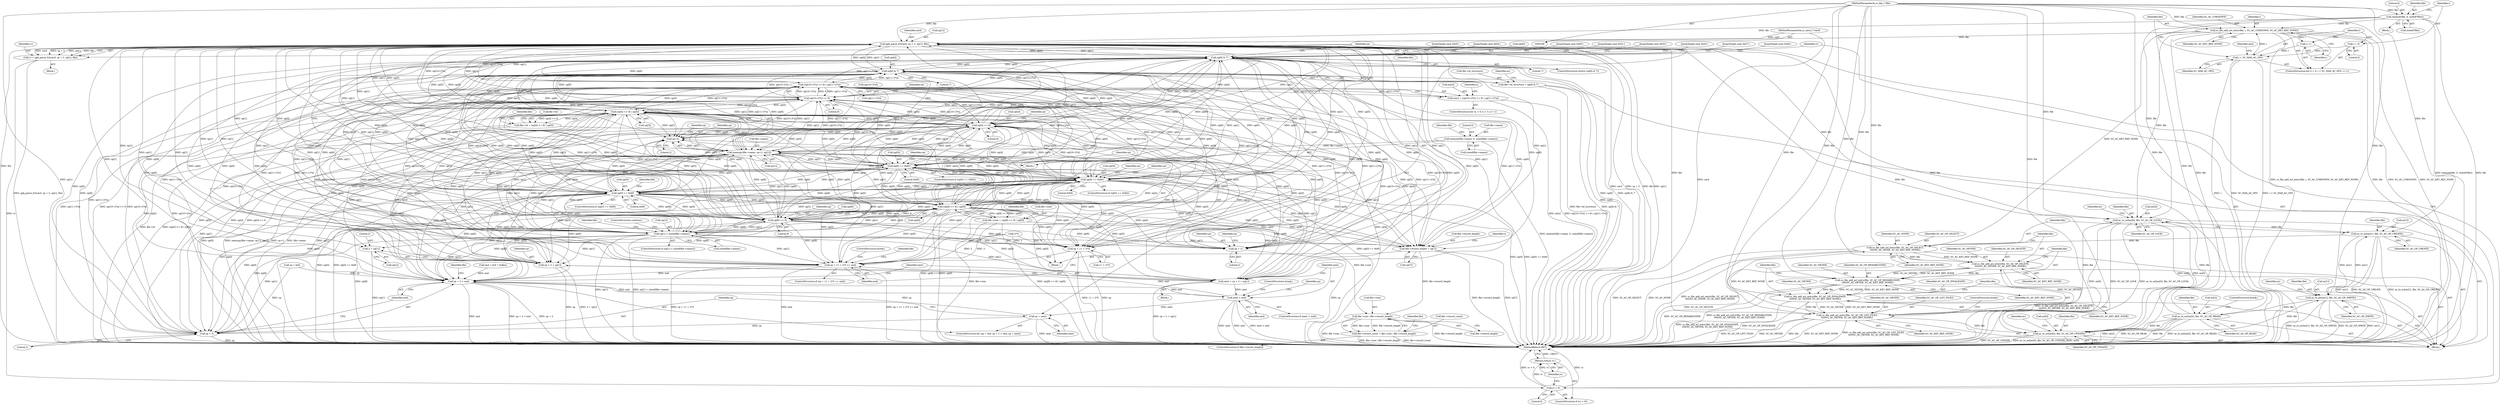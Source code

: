 digraph "0_OpenSC_8fe377e93b4b56060e5bbfb6f3142ceaeca744fa_9@array" {
"1000395" [label="(Call,gpk_parse_fci(card, sp + 2, sp[1], file))"];
"1000107" [label="(MethodParameterIn,sc_card_t *card)"];
"1000290" [label="(Call,sp[6] & 7)"];
"1000312" [label="(Call,sp[6] & 7)"];
"1000272" [label="(Call,(sp[10+2*n] << 8) | sp[11+2*n])"];
"1000273" [label="(Call,sp[10+2*n] << 8)"];
"1000230" [label="(Call,(sp[4] << 8) | sp[5])"];
"1000231" [label="(Call,sp[4] << 8)"];
"1000207" [label="(Call,sp[0] == 0x85)"];
"1000170" [label="(Call,sp[0] == 0x84)"];
"1000382" [label="(Call,sp[0] == 0x6f)"];
"1000243" [label="(Call,(sp[8] << 8) | sp[9])"];
"1000244" [label="(Call,sp[8] << 8)"];
"1000177" [label="(Call,sp[1] > sizeof(file->name))"];
"1000395" [label="(Call,gpk_parse_fci(card, sp + 2, sp[1], file))"];
"1000195" [label="(Call,memcpy(file->name, sp+2, sp[1]))"];
"1000186" [label="(Call,memset(file->name, 0, sizeof(file->name)))"];
"1000117" [label="(Call,memset(file, 0, sizeof(*file)))"];
"1000110" [label="(MethodParameterIn,sc_file_t *file)"];
"1000132" [label="(Call,sc_file_add_acl_entry(file, i, SC_AC_UNKNOWN, SC_AC_KEY_REF_NONE))"];
"1000127" [label="(Call,i < SC_MAX_AC_OPS)"];
"1000124" [label="(Call,i = 0)"];
"1000130" [label="(Call,i++)"];
"1000329" [label="(Call,ac_to_acl(ac[2], file, SC_AC_OP_READ))"];
"1000323" [label="(Call,ac_to_acl(ac[1], file, SC_AC_OP_WRITE))"];
"1000348" [label="(Call,ac_to_acl(ac[1], file, SC_AC_OP_CREATE))"];
"1000342" [label="(Call,ac_to_acl(ac[0], file, SC_AC_OP_LOCK))"];
"1000317" [label="(Call,ac_to_acl(ac[0], file, SC_AC_OP_UPDATE))"];
"1000374" [label="(Call,sc_file_add_acl_entry(file, SC_AC_OP_LIST_FILES,\n\t\t\t\t\tSC_AC_NEVER, SC_AC_KEY_REF_NONE))"];
"1000369" [label="(Call,sc_file_add_acl_entry(file, SC_AC_OP_INVALIDATE,\n\t\t\t\t\tSC_AC_NEVER, SC_AC_KEY_REF_NONE))"];
"1000364" [label="(Call,sc_file_add_acl_entry(file, SC_AC_OP_REHABILITATE,\n\t\t\t\t\tSC_AC_NEVER, SC_AC_KEY_REF_NONE))"];
"1000359" [label="(Call,sc_file_add_acl_entry(file, SC_AC_OP_DELETE,\n\t\t\t\t\tSC_AC_NEVER, SC_AC_KEY_REF_NONE))"];
"1000354" [label="(Call,sc_file_add_acl_entry(file, SC_AC_OP_SELECT,\n\t\t\t\t\tSC_AC_NONE, SC_AC_KEY_REF_NONE))"];
"1000146" [label="(Call,sp + 2 < end)"];
"1000165" [label="(Call,next > end)"];
"1000151" [label="(Call,sp = next)"];
"1000147" [label="(Call,sp + 2)"];
"1000216" [label="(Call,sp + 11 + 2*3 >= end)"];
"1000155" [label="(Call,next = sp + 2 + sp[1])"];
"1000157" [label="(Call,sp + 2 + sp[1])"];
"1000159" [label="(Call,2 + sp[1])"];
"1000199" [label="(Call,sp+2)"];
"1000217" [label="(Call,sp + 11 + 2*3)"];
"1000226" [label="(Call,file->id = (sp[4] << 8) | sp[5])"];
"1000239" [label="(Call,file->size = (sp[8] << 8) | sp[9])"];
"1000418" [label="(Call,file->size / file->record_length)"];
"1000414" [label="(Call,file->record_count = file->size / file->record_length)"];
"1000252" [label="(Call,file->record_length = sp[7])"];
"1000268" [label="(Call,ac[n] = (sp[10+2*n] << 8) | sp[11+2*n])"];
"1000308" [label="(Call,file->ef_structure = sp[6] & 7)"];
"1000393" [label="(Call,rc = gpk_parse_fci(card, sp + 2, sp[1], file))"];
"1000405" [label="(Call,rc < 0)"];
"1000408" [label="(Return,return rc;)"];
"1000397" [label="(Call,sp + 2)"];
"1000342" [label="(Call,ac_to_acl(ac[0], file, SC_AC_OP_LOCK))"];
"1000202" [label="(Call,sp[1])"];
"1000208" [label="(Call,sp[0])"];
"1000343" [label="(Call,ac[0])"];
"1000412" [label="(Identifier,file)"];
"1000250" [label="(Identifier,sp)"];
"1000212" [label="(Block,)"];
"1000427" [label="(Identifier,file)"];
"1000282" [label="(Call,sp[11+2*n])"];
"1000369" [label="(Call,sc_file_add_acl_entry(file, SC_AC_OP_INVALIDATE,\n\t\t\t\t\tSC_AC_NEVER, SC_AC_KEY_REF_NONE))"];
"1000333" [label="(Identifier,file)"];
"1000364" [label="(Call,sc_file_add_acl_entry(file, SC_AC_OP_REHABILITATE,\n\t\t\t\t\tSC_AC_NEVER, SC_AC_KEY_REF_NONE))"];
"1000347" [label="(Identifier,SC_AC_OP_LOCK)"];
"1000325" [label="(Identifier,ac)"];
"1000294" [label="(Literal,7)"];
"1000357" [label="(Identifier,SC_AC_NONE)"];
"1000197" [label="(Identifier,file)"];
"1000419" [label="(Call,file->size)"];
"1000404" [label="(ControlStructure,if (rc < 0))"];
"1000399" [label="(Literal,2)"];
"1000216" [label="(Call,sp + 11 + 2*3 >= end)"];
"1000164" [label="(ControlStructure,if (next > end))"];
"1000236" [label="(Call,sp[5])"];
"1000127" [label="(Call,i < SC_MAX_AC_OPS)"];
"1000161" [label="(Call,sp[1])"];
"1000190" [label="(Literal,0)"];
"1000362" [label="(Identifier,SC_AC_NEVER)"];
"1000152" [label="(Identifier,sp)"];
"1000308" [label="(Call,file->ef_structure = sp[6] & 7)"];
"1000111" [label="(Block,)"];
"1000211" [label="(Literal,0x85)"];
"1000363" [label="(Identifier,SC_AC_KEY_REF_NONE)"];
"1000300" [label="(JumpTarget,case 0x05:)"];
"1000309" [label="(Call,file->ef_structure)"];
"1000188" [label="(Identifier,file)"];
"1000165" [label="(Call,next > end)"];
"1000253" [label="(Call,file->record_length)"];
"1000249" [label="(Call,sp[9])"];
"1000382" [label="(Call,sp[0] == 0x6f)"];
"1000334" [label="(Identifier,SC_AC_OP_READ)"];
"1000217" [label="(Call,sp + 11 + 2*3)"];
"1000432" [label="(MethodReturn,RET)"];
"1000117" [label="(Call,memset(file, 0, sizeof(*file)))"];
"1000371" [label="(Identifier,SC_AC_OP_INVALIDATE)"];
"1000381" [label="(ControlStructure,if (sp[0] == 0x6f))"];
"1000365" [label="(Identifier,file)"];
"1000143" [label="(Call,sp = buf)"];
"1000422" [label="(Call,file->record_length)"];
"1000135" [label="(Identifier,SC_AC_UNKNOWN)"];
"1000167" [label="(Identifier,end)"];
"1000195" [label="(Call,memcpy(file->name, sp+2, sp[1]))"];
"1000171" [label="(Call,sp[0])"];
"1000199" [label="(Call,sp+2)"];
"1000159" [label="(Call,2 + sp[1])"];
"1000368" [label="(Identifier,SC_AC_KEY_REF_NONE)"];
"1000137" [label="(Call,end = buf + buflen)"];
"1000170" [label="(Call,sp[0] == 0x84)"];
"1000177" [label="(Call,sp[1] > sizeof(file->name))"];
"1000373" [label="(Identifier,SC_AC_KEY_REF_NONE)"];
"1000396" [label="(Identifier,card)"];
"1000166" [label="(Identifier,next)"];
"1000158" [label="(Identifier,sp)"];
"1000415" [label="(Call,file->record_count)"];
"1000241" [label="(Identifier,file)"];
"1000408" [label="(Return,return rc;)"];
"1000174" [label="(Literal,0x84)"];
"1000393" [label="(Call,rc = gpk_parse_fci(card, sp + 2, sp[1], file))"];
"1000107" [label="(MethodParameterIn,sc_card_t *card)"];
"1000232" [label="(Call,sp[4])"];
"1000269" [label="(Call,ac[n])"];
"1000407" [label="(Literal,0)"];
"1000151" [label="(Call,sp = next)"];
"1000119" [label="(Literal,0)"];
"1000361" [label="(Identifier,SC_AC_OP_DELETE)"];
"1000172" [label="(Identifier,sp)"];
"1000299" [label="(JumpTarget,case 0x04:)"];
"1000261" [label="(Identifier,n)"];
"1000131" [label="(Identifier,i)"];
"1000123" [label="(ControlStructure,for (i = 0; i < SC_MAX_AC_OPS; i++))"];
"1000322" [label="(Identifier,SC_AC_OP_UPDATE)"];
"1000350" [label="(Identifier,ac)"];
"1000160" [label="(Literal,2)"];
"1000400" [label="(Call,sp[1])"];
"1000191" [label="(Call,sizeof(file->name))"];
"1000328" [label="(Identifier,SC_AC_OP_WRITE)"];
"1000231" [label="(Call,sp[4] << 8)"];
"1000318" [label="(Call,ac[0])"];
"1000155" [label="(Call,next = sp + 2 + sp[1])"];
"1000196" [label="(Call,file->name)"];
"1000248" [label="(Literal,8)"];
"1000120" [label="(Call,sizeof(*file))"];
"1000375" [label="(Identifier,file)"];
"1000383" [label="(Call,sp[0])"];
"1000149" [label="(Literal,2)"];
"1000156" [label="(Identifier,next)"];
"1000134" [label="(Identifier,i)"];
"1000377" [label="(Identifier,SC_AC_NEVER)"];
"1000268" [label="(Call,ac[n] = (sp[10+2*n] << 8) | sp[11+2*n])"];
"1000221" [label="(Call,2*3)"];
"1000376" [label="(Identifier,SC_AC_OP_LIST_FILES)"];
"1000323" [label="(Call,ac_to_acl(ac[1], file, SC_AC_OP_WRITE))"];
"1000150" [label="(Identifier,end)"];
"1000201" [label="(Literal,2)"];
"1000146" [label="(Call,sp + 2 < end)"];
"1000125" [label="(Identifier,i)"];
"1000384" [label="(Identifier,sp)"];
"1000406" [label="(Identifier,rc)"];
"1000346" [label="(Identifier,file)"];
"1000290" [label="(Call,sp[6] & 7)"];
"1000387" [label="(Block,)"];
"1000138" [label="(Identifier,end)"];
"1000179" [label="(Identifier,sp)"];
"1000291" [label="(Call,sp[6])"];
"1000128" [label="(Identifier,i)"];
"1000405" [label="(Call,rc < 0)"];
"1000414" [label="(Call,file->record_count = file->size / file->record_length)"];
"1000330" [label="(Call,ac[2])"];
"1000142" [label="(ControlStructure,for (sp = buf; sp + 2 < end; sp = next))"];
"1000336" [label="(JumpTarget,case 0x00:)"];
"1000398" [label="(Identifier,sp)"];
"1000418" [label="(Call,file->size / file->record_length)"];
"1000147" [label="(Call,sp + 2)"];
"1000207" [label="(Call,sp[0] == 0x85)"];
"1000252" [label="(Call,file->record_length = sp[7])"];
"1000352" [label="(Identifier,file)"];
"1000349" [label="(Call,ac[1])"];
"1000281" [label="(Literal,8)"];
"1000331" [label="(Identifier,ac)"];
"1000130" [label="(Call,i++)"];
"1000124" [label="(Call,i = 0)"];
"1000225" [label="(ControlStructure,break;)"];
"1000239" [label="(Call,file->size = (sp[8] << 8) | sp[9])"];
"1000289" [label="(ControlStructure,switch (sp[6] & 7))"];
"1000215" [label="(ControlStructure,if (sp + 11 + 2*3 >= end))"];
"1000133" [label="(Identifier,file)"];
"1000126" [label="(Literal,0)"];
"1000118" [label="(Identifier,file)"];
"1000256" [label="(Call,sp[7])"];
"1000219" [label="(Call,11 + 2*3)"];
"1000154" [label="(Block,)"];
"1000356" [label="(Identifier,SC_AC_OP_SELECT)"];
"1000203" [label="(Identifier,sp)"];
"1000157" [label="(Call,sp + 2 + sp[1])"];
"1000359" [label="(Call,sc_file_add_acl_entry(file, SC_AC_OP_DELETE,\n\t\t\t\t\tSC_AC_NEVER, SC_AC_KEY_REF_NONE))"];
"1000370" [label="(Identifier,file)"];
"1000296" [label="(JumpTarget,case 0x01:)"];
"1000360" [label="(Identifier,file)"];
"1000321" [label="(Identifier,file)"];
"1000244" [label="(Call,sp[8] << 8)"];
"1000367" [label="(Identifier,SC_AC_NEVER)"];
"1000401" [label="(Identifier,sp)"];
"1000379" [label="(ControlStructure,break;)"];
"1000230" [label="(Call,(sp[4] << 8) | sp[5])"];
"1000390" [label="(Identifier,file)"];
"1000129" [label="(Identifier,SC_MAX_AC_OPS)"];
"1000295" [label="(Block,)"];
"1000378" [label="(Identifier,SC_AC_KEY_REF_NONE)"];
"1000372" [label="(Identifier,SC_AC_NEVER)"];
"1000200" [label="(Identifier,sp)"];
"1000206" [label="(ControlStructure,if (sp[0] == 0x85))"];
"1000312" [label="(Call,sp[6] & 7)"];
"1000410" [label="(ControlStructure,if (file->record_length))"];
"1000329" [label="(Call,ac_to_acl(ac[2], file, SC_AC_OP_READ))"];
"1000317" [label="(Call,ac_to_acl(ac[0], file, SC_AC_OP_UPDATE))"];
"1000185" [label="(ControlStructure,continue;)"];
"1000298" [label="(JumpTarget,case 0x03:)"];
"1000148" [label="(Identifier,sp)"];
"1000274" [label="(Call,sp[10+2*n])"];
"1000209" [label="(Identifier,sp)"];
"1000395" [label="(Call,gpk_parse_fci(card, sp + 2, sp[1], file))"];
"1000259" [label="(ControlStructure,for (n = 0; n < 3; n++))"];
"1000394" [label="(Identifier,rc)"];
"1000110" [label="(MethodParameterIn,sc_file_t *file)"];
"1000267" [label="(Identifier,n)"];
"1000227" [label="(Call,file->id)"];
"1000178" [label="(Call,sp[1])"];
"1000273" [label="(Call,sp[10+2*n] << 8)"];
"1000283" [label="(Identifier,sp)"];
"1000169" [label="(ControlStructure,if (sp[0] == 0x84))"];
"1000153" [label="(Identifier,next)"];
"1000224" [label="(Identifier,end)"];
"1000327" [label="(Identifier,file)"];
"1000324" [label="(Call,ac[1])"];
"1000374" [label="(Call,sc_file_add_acl_entry(file, SC_AC_OP_LIST_FILES,\n\t\t\t\t\tSC_AC_NEVER, SC_AC_KEY_REF_NONE))"];
"1000235" [label="(Literal,8)"];
"1000175" [label="(Block,)"];
"1000218" [label="(Identifier,sp)"];
"1000228" [label="(Identifier,file)"];
"1000348" [label="(Call,ac_to_acl(ac[1], file, SC_AC_OP_CREATE))"];
"1000187" [label="(Call,file->name)"];
"1000297" [label="(JumpTarget,case 0x02:)"];
"1000132" [label="(Call,sc_file_add_acl_entry(file, i, SC_AC_UNKNOWN, SC_AC_KEY_REF_NONE))"];
"1000302" [label="(JumpTarget,case 0x07:)"];
"1000354" [label="(Call,sc_file_add_acl_entry(file, SC_AC_OP_SELECT,\n\t\t\t\t\tSC_AC_NONE, SC_AC_KEY_REF_NONE))"];
"1000254" [label="(Identifier,file)"];
"1000301" [label="(JumpTarget,case 0x06:)"];
"1000237" [label="(Identifier,sp)"];
"1000176" [label="(ControlStructure,if (sp[1] > sizeof(file->name)))"];
"1000272" [label="(Call,(sp[10+2*n] << 8) | sp[11+2*n])"];
"1000355" [label="(Identifier,file)"];
"1000136" [label="(Identifier,SC_AC_KEY_REF_NONE)"];
"1000319" [label="(Identifier,ac)"];
"1000313" [label="(Call,sp[6])"];
"1000409" [label="(Identifier,rc)"];
"1000240" [label="(Call,file->size)"];
"1000397" [label="(Call,sp + 2)"];
"1000245" [label="(Call,sp[8])"];
"1000366" [label="(Identifier,SC_AC_OP_REHABILITATE)"];
"1000335" [label="(ControlStructure,break;)"];
"1000316" [label="(Literal,7)"];
"1000243" [label="(Call,(sp[8] << 8) | sp[9])"];
"1000353" [label="(Identifier,SC_AC_OP_CREATE)"];
"1000168" [label="(ControlStructure,break;)"];
"1000181" [label="(Call,sizeof(file->name))"];
"1000226" [label="(Call,file->id = (sp[4] << 8) | sp[5])"];
"1000403" [label="(Identifier,file)"];
"1000386" [label="(Literal,0x6f)"];
"1000358" [label="(Identifier,SC_AC_KEY_REF_NONE)"];
"1000186" [label="(Call,memset(file->name, 0, sizeof(file->name)))"];
"1000395" -> "1000393"  [label="AST: "];
"1000395" -> "1000403"  [label="CFG: "];
"1000396" -> "1000395"  [label="AST: "];
"1000397" -> "1000395"  [label="AST: "];
"1000400" -> "1000395"  [label="AST: "];
"1000403" -> "1000395"  [label="AST: "];
"1000393" -> "1000395"  [label="CFG: "];
"1000395" -> "1000432"  [label="DDG: card"];
"1000395" -> "1000432"  [label="DDG: sp + 2"];
"1000395" -> "1000432"  [label="DDG: file"];
"1000395" -> "1000432"  [label="DDG: sp[1]"];
"1000395" -> "1000146"  [label="DDG: sp[1]"];
"1000395" -> "1000147"  [label="DDG: sp[1]"];
"1000395" -> "1000155"  [label="DDG: sp[1]"];
"1000395" -> "1000157"  [label="DDG: sp[1]"];
"1000395" -> "1000159"  [label="DDG: sp[1]"];
"1000395" -> "1000170"  [label="DDG: sp[1]"];
"1000395" -> "1000177"  [label="DDG: sp[1]"];
"1000395" -> "1000195"  [label="DDG: sp[1]"];
"1000395" -> "1000199"  [label="DDG: sp[1]"];
"1000395" -> "1000207"  [label="DDG: sp[1]"];
"1000395" -> "1000216"  [label="DDG: sp[1]"];
"1000395" -> "1000217"  [label="DDG: sp[1]"];
"1000395" -> "1000231"  [label="DDG: sp[1]"];
"1000395" -> "1000230"  [label="DDG: sp[1]"];
"1000395" -> "1000244"  [label="DDG: sp[1]"];
"1000395" -> "1000243"  [label="DDG: sp[1]"];
"1000395" -> "1000252"  [label="DDG: sp[1]"];
"1000395" -> "1000273"  [label="DDG: sp[1]"];
"1000395" -> "1000272"  [label="DDG: sp[1]"];
"1000395" -> "1000290"  [label="DDG: sp[1]"];
"1000395" -> "1000312"  [label="DDG: sp[1]"];
"1000395" -> "1000317"  [label="DDG: file"];
"1000395" -> "1000342"  [label="DDG: file"];
"1000395" -> "1000382"  [label="DDG: sp[1]"];
"1000395" -> "1000393"  [label="DDG: card"];
"1000395" -> "1000393"  [label="DDG: sp + 2"];
"1000395" -> "1000393"  [label="DDG: sp[1]"];
"1000395" -> "1000393"  [label="DDG: file"];
"1000107" -> "1000395"  [label="DDG: card"];
"1000290" -> "1000395"  [label="DDG: sp[6]"];
"1000230" -> "1000395"  [label="DDG: sp[5]"];
"1000312" -> "1000395"  [label="DDG: sp[6]"];
"1000273" -> "1000395"  [label="DDG: sp[10+2*n]"];
"1000231" -> "1000395"  [label="DDG: sp[4]"];
"1000243" -> "1000395"  [label="DDG: sp[9]"];
"1000382" -> "1000395"  [label="DDG: sp[0]"];
"1000272" -> "1000395"  [label="DDG: sp[11+2*n]"];
"1000244" -> "1000395"  [label="DDG: sp[8]"];
"1000170" -> "1000395"  [label="DDG: sp[0]"];
"1000207" -> "1000395"  [label="DDG: sp[0]"];
"1000177" -> "1000395"  [label="DDG: sp[1]"];
"1000195" -> "1000395"  [label="DDG: sp[1]"];
"1000395" -> "1000397"  [label="DDG: sp[1]"];
"1000117" -> "1000395"  [label="DDG: file"];
"1000132" -> "1000395"  [label="DDG: file"];
"1000329" -> "1000395"  [label="DDG: file"];
"1000374" -> "1000395"  [label="DDG: file"];
"1000110" -> "1000395"  [label="DDG: file"];
"1000107" -> "1000106"  [label="AST: "];
"1000107" -> "1000432"  [label="DDG: card"];
"1000290" -> "1000289"  [label="AST: "];
"1000290" -> "1000294"  [label="CFG: "];
"1000291" -> "1000290"  [label="AST: "];
"1000294" -> "1000290"  [label="AST: "];
"1000296" -> "1000290"  [label="CFG: "];
"1000297" -> "1000290"  [label="CFG: "];
"1000298" -> "1000290"  [label="CFG: "];
"1000299" -> "1000290"  [label="CFG: "];
"1000300" -> "1000290"  [label="CFG: "];
"1000301" -> "1000290"  [label="CFG: "];
"1000302" -> "1000290"  [label="CFG: "];
"1000336" -> "1000290"  [label="CFG: "];
"1000152" -> "1000290"  [label="CFG: "];
"1000290" -> "1000432"  [label="DDG: sp[6]"];
"1000290" -> "1000432"  [label="DDG: sp[6] & 7"];
"1000290" -> "1000146"  [label="DDG: sp[6]"];
"1000290" -> "1000147"  [label="DDG: sp[6]"];
"1000290" -> "1000155"  [label="DDG: sp[6]"];
"1000290" -> "1000157"  [label="DDG: sp[6]"];
"1000290" -> "1000170"  [label="DDG: sp[6]"];
"1000290" -> "1000177"  [label="DDG: sp[6]"];
"1000290" -> "1000195"  [label="DDG: sp[6]"];
"1000290" -> "1000199"  [label="DDG: sp[6]"];
"1000290" -> "1000207"  [label="DDG: sp[6]"];
"1000290" -> "1000216"  [label="DDG: sp[6]"];
"1000290" -> "1000217"  [label="DDG: sp[6]"];
"1000290" -> "1000231"  [label="DDG: sp[6]"];
"1000290" -> "1000230"  [label="DDG: sp[6]"];
"1000290" -> "1000244"  [label="DDG: sp[6]"];
"1000290" -> "1000243"  [label="DDG: sp[6]"];
"1000290" -> "1000252"  [label="DDG: sp[6]"];
"1000290" -> "1000273"  [label="DDG: sp[6]"];
"1000290" -> "1000272"  [label="DDG: sp[6]"];
"1000312" -> "1000290"  [label="DDG: sp[6]"];
"1000272" -> "1000290"  [label="DDG: sp[11+2*n]"];
"1000230" -> "1000290"  [label="DDG: sp[5]"];
"1000273" -> "1000290"  [label="DDG: sp[10+2*n]"];
"1000207" -> "1000290"  [label="DDG: sp[0]"];
"1000231" -> "1000290"  [label="DDG: sp[4]"];
"1000243" -> "1000290"  [label="DDG: sp[9]"];
"1000244" -> "1000290"  [label="DDG: sp[8]"];
"1000170" -> "1000290"  [label="DDG: sp[0]"];
"1000382" -> "1000290"  [label="DDG: sp[0]"];
"1000177" -> "1000290"  [label="DDG: sp[1]"];
"1000195" -> "1000290"  [label="DDG: sp[1]"];
"1000290" -> "1000312"  [label="DDG: sp[6]"];
"1000290" -> "1000382"  [label="DDG: sp[6]"];
"1000290" -> "1000397"  [label="DDG: sp[6]"];
"1000312" -> "1000308"  [label="AST: "];
"1000312" -> "1000316"  [label="CFG: "];
"1000313" -> "1000312"  [label="AST: "];
"1000316" -> "1000312"  [label="AST: "];
"1000308" -> "1000312"  [label="CFG: "];
"1000312" -> "1000432"  [label="DDG: sp[6]"];
"1000312" -> "1000146"  [label="DDG: sp[6]"];
"1000312" -> "1000147"  [label="DDG: sp[6]"];
"1000312" -> "1000155"  [label="DDG: sp[6]"];
"1000312" -> "1000157"  [label="DDG: sp[6]"];
"1000312" -> "1000170"  [label="DDG: sp[6]"];
"1000312" -> "1000177"  [label="DDG: sp[6]"];
"1000312" -> "1000195"  [label="DDG: sp[6]"];
"1000312" -> "1000199"  [label="DDG: sp[6]"];
"1000312" -> "1000207"  [label="DDG: sp[6]"];
"1000312" -> "1000216"  [label="DDG: sp[6]"];
"1000312" -> "1000217"  [label="DDG: sp[6]"];
"1000312" -> "1000231"  [label="DDG: sp[6]"];
"1000312" -> "1000230"  [label="DDG: sp[6]"];
"1000312" -> "1000244"  [label="DDG: sp[6]"];
"1000312" -> "1000243"  [label="DDG: sp[6]"];
"1000312" -> "1000252"  [label="DDG: sp[6]"];
"1000312" -> "1000273"  [label="DDG: sp[6]"];
"1000312" -> "1000272"  [label="DDG: sp[6]"];
"1000312" -> "1000308"  [label="DDG: sp[6]"];
"1000312" -> "1000308"  [label="DDG: 7"];
"1000272" -> "1000312"  [label="DDG: sp[11+2*n]"];
"1000230" -> "1000312"  [label="DDG: sp[5]"];
"1000273" -> "1000312"  [label="DDG: sp[10+2*n]"];
"1000207" -> "1000312"  [label="DDG: sp[0]"];
"1000231" -> "1000312"  [label="DDG: sp[4]"];
"1000243" -> "1000312"  [label="DDG: sp[9]"];
"1000244" -> "1000312"  [label="DDG: sp[8]"];
"1000170" -> "1000312"  [label="DDG: sp[0]"];
"1000382" -> "1000312"  [label="DDG: sp[0]"];
"1000177" -> "1000312"  [label="DDG: sp[1]"];
"1000195" -> "1000312"  [label="DDG: sp[1]"];
"1000312" -> "1000382"  [label="DDG: sp[6]"];
"1000312" -> "1000397"  [label="DDG: sp[6]"];
"1000272" -> "1000268"  [label="AST: "];
"1000272" -> "1000282"  [label="CFG: "];
"1000273" -> "1000272"  [label="AST: "];
"1000282" -> "1000272"  [label="AST: "];
"1000268" -> "1000272"  [label="CFG: "];
"1000272" -> "1000432"  [label="DDG: sp[11+2*n]"];
"1000272" -> "1000432"  [label="DDG: sp[10+2*n] << 8"];
"1000272" -> "1000146"  [label="DDG: sp[11+2*n]"];
"1000272" -> "1000147"  [label="DDG: sp[11+2*n]"];
"1000272" -> "1000155"  [label="DDG: sp[11+2*n]"];
"1000272" -> "1000157"  [label="DDG: sp[11+2*n]"];
"1000272" -> "1000170"  [label="DDG: sp[11+2*n]"];
"1000272" -> "1000177"  [label="DDG: sp[11+2*n]"];
"1000272" -> "1000195"  [label="DDG: sp[11+2*n]"];
"1000272" -> "1000199"  [label="DDG: sp[11+2*n]"];
"1000272" -> "1000207"  [label="DDG: sp[11+2*n]"];
"1000272" -> "1000216"  [label="DDG: sp[11+2*n]"];
"1000272" -> "1000217"  [label="DDG: sp[11+2*n]"];
"1000272" -> "1000231"  [label="DDG: sp[11+2*n]"];
"1000272" -> "1000230"  [label="DDG: sp[11+2*n]"];
"1000272" -> "1000244"  [label="DDG: sp[11+2*n]"];
"1000272" -> "1000243"  [label="DDG: sp[11+2*n]"];
"1000272" -> "1000252"  [label="DDG: sp[11+2*n]"];
"1000272" -> "1000268"  [label="DDG: sp[10+2*n] << 8"];
"1000272" -> "1000268"  [label="DDG: sp[11+2*n]"];
"1000273" -> "1000272"  [label="DDG: sp[10+2*n]"];
"1000273" -> "1000272"  [label="DDG: 8"];
"1000272" -> "1000273"  [label="DDG: sp[11+2*n]"];
"1000230" -> "1000272"  [label="DDG: sp[5]"];
"1000207" -> "1000272"  [label="DDG: sp[0]"];
"1000231" -> "1000272"  [label="DDG: sp[4]"];
"1000243" -> "1000272"  [label="DDG: sp[9]"];
"1000244" -> "1000272"  [label="DDG: sp[8]"];
"1000170" -> "1000272"  [label="DDG: sp[0]"];
"1000382" -> "1000272"  [label="DDG: sp[0]"];
"1000177" -> "1000272"  [label="DDG: sp[1]"];
"1000195" -> "1000272"  [label="DDG: sp[1]"];
"1000272" -> "1000382"  [label="DDG: sp[11+2*n]"];
"1000272" -> "1000397"  [label="DDG: sp[11+2*n]"];
"1000273" -> "1000281"  [label="CFG: "];
"1000274" -> "1000273"  [label="AST: "];
"1000281" -> "1000273"  [label="AST: "];
"1000283" -> "1000273"  [label="CFG: "];
"1000273" -> "1000432"  [label="DDG: sp[10+2*n]"];
"1000273" -> "1000146"  [label="DDG: sp[10+2*n]"];
"1000273" -> "1000147"  [label="DDG: sp[10+2*n]"];
"1000273" -> "1000155"  [label="DDG: sp[10+2*n]"];
"1000273" -> "1000157"  [label="DDG: sp[10+2*n]"];
"1000273" -> "1000170"  [label="DDG: sp[10+2*n]"];
"1000273" -> "1000177"  [label="DDG: sp[10+2*n]"];
"1000273" -> "1000195"  [label="DDG: sp[10+2*n]"];
"1000273" -> "1000199"  [label="DDG: sp[10+2*n]"];
"1000273" -> "1000207"  [label="DDG: sp[10+2*n]"];
"1000273" -> "1000216"  [label="DDG: sp[10+2*n]"];
"1000273" -> "1000217"  [label="DDG: sp[10+2*n]"];
"1000273" -> "1000231"  [label="DDG: sp[10+2*n]"];
"1000273" -> "1000230"  [label="DDG: sp[10+2*n]"];
"1000273" -> "1000244"  [label="DDG: sp[10+2*n]"];
"1000273" -> "1000243"  [label="DDG: sp[10+2*n]"];
"1000273" -> "1000252"  [label="DDG: sp[10+2*n]"];
"1000230" -> "1000273"  [label="DDG: sp[5]"];
"1000207" -> "1000273"  [label="DDG: sp[0]"];
"1000231" -> "1000273"  [label="DDG: sp[4]"];
"1000243" -> "1000273"  [label="DDG: sp[9]"];
"1000244" -> "1000273"  [label="DDG: sp[8]"];
"1000170" -> "1000273"  [label="DDG: sp[0]"];
"1000382" -> "1000273"  [label="DDG: sp[0]"];
"1000177" -> "1000273"  [label="DDG: sp[1]"];
"1000195" -> "1000273"  [label="DDG: sp[1]"];
"1000273" -> "1000382"  [label="DDG: sp[10+2*n]"];
"1000273" -> "1000397"  [label="DDG: sp[10+2*n]"];
"1000230" -> "1000226"  [label="AST: "];
"1000230" -> "1000236"  [label="CFG: "];
"1000231" -> "1000230"  [label="AST: "];
"1000236" -> "1000230"  [label="AST: "];
"1000226" -> "1000230"  [label="CFG: "];
"1000230" -> "1000432"  [label="DDG: sp[5]"];
"1000230" -> "1000432"  [label="DDG: sp[4] << 8"];
"1000230" -> "1000146"  [label="DDG: sp[5]"];
"1000230" -> "1000147"  [label="DDG: sp[5]"];
"1000230" -> "1000155"  [label="DDG: sp[5]"];
"1000230" -> "1000157"  [label="DDG: sp[5]"];
"1000230" -> "1000170"  [label="DDG: sp[5]"];
"1000230" -> "1000177"  [label="DDG: sp[5]"];
"1000230" -> "1000195"  [label="DDG: sp[5]"];
"1000230" -> "1000199"  [label="DDG: sp[5]"];
"1000230" -> "1000207"  [label="DDG: sp[5]"];
"1000230" -> "1000216"  [label="DDG: sp[5]"];
"1000230" -> "1000217"  [label="DDG: sp[5]"];
"1000230" -> "1000226"  [label="DDG: sp[4] << 8"];
"1000230" -> "1000226"  [label="DDG: sp[5]"];
"1000231" -> "1000230"  [label="DDG: sp[4]"];
"1000231" -> "1000230"  [label="DDG: 8"];
"1000230" -> "1000231"  [label="DDG: sp[5]"];
"1000207" -> "1000230"  [label="DDG: sp[0]"];
"1000243" -> "1000230"  [label="DDG: sp[9]"];
"1000244" -> "1000230"  [label="DDG: sp[8]"];
"1000170" -> "1000230"  [label="DDG: sp[0]"];
"1000382" -> "1000230"  [label="DDG: sp[0]"];
"1000177" -> "1000230"  [label="DDG: sp[1]"];
"1000195" -> "1000230"  [label="DDG: sp[1]"];
"1000230" -> "1000244"  [label="DDG: sp[5]"];
"1000230" -> "1000243"  [label="DDG: sp[5]"];
"1000230" -> "1000252"  [label="DDG: sp[5]"];
"1000230" -> "1000382"  [label="DDG: sp[5]"];
"1000230" -> "1000397"  [label="DDG: sp[5]"];
"1000231" -> "1000235"  [label="CFG: "];
"1000232" -> "1000231"  [label="AST: "];
"1000235" -> "1000231"  [label="AST: "];
"1000237" -> "1000231"  [label="CFG: "];
"1000231" -> "1000432"  [label="DDG: sp[4]"];
"1000231" -> "1000146"  [label="DDG: sp[4]"];
"1000231" -> "1000147"  [label="DDG: sp[4]"];
"1000231" -> "1000155"  [label="DDG: sp[4]"];
"1000231" -> "1000157"  [label="DDG: sp[4]"];
"1000231" -> "1000170"  [label="DDG: sp[4]"];
"1000231" -> "1000177"  [label="DDG: sp[4]"];
"1000231" -> "1000195"  [label="DDG: sp[4]"];
"1000231" -> "1000199"  [label="DDG: sp[4]"];
"1000231" -> "1000207"  [label="DDG: sp[4]"];
"1000231" -> "1000216"  [label="DDG: sp[4]"];
"1000231" -> "1000217"  [label="DDG: sp[4]"];
"1000207" -> "1000231"  [label="DDG: sp[0]"];
"1000243" -> "1000231"  [label="DDG: sp[9]"];
"1000244" -> "1000231"  [label="DDG: sp[8]"];
"1000170" -> "1000231"  [label="DDG: sp[0]"];
"1000382" -> "1000231"  [label="DDG: sp[0]"];
"1000177" -> "1000231"  [label="DDG: sp[1]"];
"1000195" -> "1000231"  [label="DDG: sp[1]"];
"1000231" -> "1000244"  [label="DDG: sp[4]"];
"1000231" -> "1000243"  [label="DDG: sp[4]"];
"1000231" -> "1000252"  [label="DDG: sp[4]"];
"1000231" -> "1000382"  [label="DDG: sp[4]"];
"1000231" -> "1000397"  [label="DDG: sp[4]"];
"1000207" -> "1000206"  [label="AST: "];
"1000207" -> "1000211"  [label="CFG: "];
"1000208" -> "1000207"  [label="AST: "];
"1000211" -> "1000207"  [label="AST: "];
"1000218" -> "1000207"  [label="CFG: "];
"1000384" -> "1000207"  [label="CFG: "];
"1000207" -> "1000432"  [label="DDG: sp[0]"];
"1000207" -> "1000432"  [label="DDG: sp[0] == 0x85"];
"1000207" -> "1000146"  [label="DDG: sp[0]"];
"1000207" -> "1000147"  [label="DDG: sp[0]"];
"1000207" -> "1000155"  [label="DDG: sp[0]"];
"1000207" -> "1000157"  [label="DDG: sp[0]"];
"1000207" -> "1000170"  [label="DDG: sp[0]"];
"1000207" -> "1000177"  [label="DDG: sp[0]"];
"1000207" -> "1000195"  [label="DDG: sp[0]"];
"1000207" -> "1000199"  [label="DDG: sp[0]"];
"1000170" -> "1000207"  [label="DDG: sp[0]"];
"1000243" -> "1000207"  [label="DDG: sp[9]"];
"1000382" -> "1000207"  [label="DDG: sp[0]"];
"1000244" -> "1000207"  [label="DDG: sp[8]"];
"1000177" -> "1000207"  [label="DDG: sp[1]"];
"1000195" -> "1000207"  [label="DDG: sp[1]"];
"1000207" -> "1000216"  [label="DDG: sp[0]"];
"1000207" -> "1000217"  [label="DDG: sp[0]"];
"1000207" -> "1000244"  [label="DDG: sp[0]"];
"1000207" -> "1000243"  [label="DDG: sp[0]"];
"1000207" -> "1000252"  [label="DDG: sp[0]"];
"1000207" -> "1000382"  [label="DDG: sp[0]"];
"1000207" -> "1000397"  [label="DDG: sp[0]"];
"1000170" -> "1000169"  [label="AST: "];
"1000170" -> "1000174"  [label="CFG: "];
"1000171" -> "1000170"  [label="AST: "];
"1000174" -> "1000170"  [label="AST: "];
"1000179" -> "1000170"  [label="CFG: "];
"1000209" -> "1000170"  [label="CFG: "];
"1000170" -> "1000432"  [label="DDG: sp[0]"];
"1000170" -> "1000432"  [label="DDG: sp[0] == 0x84"];
"1000170" -> "1000146"  [label="DDG: sp[0]"];
"1000170" -> "1000147"  [label="DDG: sp[0]"];
"1000170" -> "1000155"  [label="DDG: sp[0]"];
"1000170" -> "1000157"  [label="DDG: sp[0]"];
"1000382" -> "1000170"  [label="DDG: sp[0]"];
"1000243" -> "1000170"  [label="DDG: sp[9]"];
"1000244" -> "1000170"  [label="DDG: sp[8]"];
"1000177" -> "1000170"  [label="DDG: sp[1]"];
"1000195" -> "1000170"  [label="DDG: sp[1]"];
"1000170" -> "1000177"  [label="DDG: sp[0]"];
"1000170" -> "1000195"  [label="DDG: sp[0]"];
"1000170" -> "1000199"  [label="DDG: sp[0]"];
"1000170" -> "1000216"  [label="DDG: sp[0]"];
"1000170" -> "1000217"  [label="DDG: sp[0]"];
"1000170" -> "1000244"  [label="DDG: sp[0]"];
"1000170" -> "1000243"  [label="DDG: sp[0]"];
"1000170" -> "1000252"  [label="DDG: sp[0]"];
"1000170" -> "1000382"  [label="DDG: sp[0]"];
"1000170" -> "1000397"  [label="DDG: sp[0]"];
"1000382" -> "1000381"  [label="AST: "];
"1000382" -> "1000386"  [label="CFG: "];
"1000383" -> "1000382"  [label="AST: "];
"1000386" -> "1000382"  [label="AST: "];
"1000390" -> "1000382"  [label="CFG: "];
"1000152" -> "1000382"  [label="CFG: "];
"1000382" -> "1000432"  [label="DDG: sp[0]"];
"1000382" -> "1000432"  [label="DDG: sp[0] == 0x6f"];
"1000382" -> "1000146"  [label="DDG: sp[0]"];
"1000382" -> "1000147"  [label="DDG: sp[0]"];
"1000382" -> "1000155"  [label="DDG: sp[0]"];
"1000382" -> "1000157"  [label="DDG: sp[0]"];
"1000382" -> "1000177"  [label="DDG: sp[0]"];
"1000382" -> "1000195"  [label="DDG: sp[0]"];
"1000382" -> "1000199"  [label="DDG: sp[0]"];
"1000382" -> "1000216"  [label="DDG: sp[0]"];
"1000382" -> "1000217"  [label="DDG: sp[0]"];
"1000382" -> "1000244"  [label="DDG: sp[0]"];
"1000382" -> "1000243"  [label="DDG: sp[0]"];
"1000382" -> "1000252"  [label="DDG: sp[0]"];
"1000243" -> "1000382"  [label="DDG: sp[9]"];
"1000244" -> "1000382"  [label="DDG: sp[8]"];
"1000177" -> "1000382"  [label="DDG: sp[1]"];
"1000195" -> "1000382"  [label="DDG: sp[1]"];
"1000382" -> "1000397"  [label="DDG: sp[0]"];
"1000243" -> "1000239"  [label="AST: "];
"1000243" -> "1000249"  [label="CFG: "];
"1000244" -> "1000243"  [label="AST: "];
"1000249" -> "1000243"  [label="AST: "];
"1000239" -> "1000243"  [label="CFG: "];
"1000243" -> "1000432"  [label="DDG: sp[8] << 8"];
"1000243" -> "1000432"  [label="DDG: sp[9]"];
"1000243" -> "1000146"  [label="DDG: sp[9]"];
"1000243" -> "1000147"  [label="DDG: sp[9]"];
"1000243" -> "1000155"  [label="DDG: sp[9]"];
"1000243" -> "1000157"  [label="DDG: sp[9]"];
"1000243" -> "1000177"  [label="DDG: sp[9]"];
"1000243" -> "1000195"  [label="DDG: sp[9]"];
"1000243" -> "1000199"  [label="DDG: sp[9]"];
"1000243" -> "1000216"  [label="DDG: sp[9]"];
"1000243" -> "1000217"  [label="DDG: sp[9]"];
"1000243" -> "1000239"  [label="DDG: sp[8] << 8"];
"1000243" -> "1000239"  [label="DDG: sp[9]"];
"1000244" -> "1000243"  [label="DDG: sp[8]"];
"1000244" -> "1000243"  [label="DDG: 8"];
"1000243" -> "1000244"  [label="DDG: sp[9]"];
"1000177" -> "1000243"  [label="DDG: sp[1]"];
"1000195" -> "1000243"  [label="DDG: sp[1]"];
"1000243" -> "1000252"  [label="DDG: sp[9]"];
"1000243" -> "1000397"  [label="DDG: sp[9]"];
"1000244" -> "1000248"  [label="CFG: "];
"1000245" -> "1000244"  [label="AST: "];
"1000248" -> "1000244"  [label="AST: "];
"1000250" -> "1000244"  [label="CFG: "];
"1000244" -> "1000432"  [label="DDG: sp[8]"];
"1000244" -> "1000146"  [label="DDG: sp[8]"];
"1000244" -> "1000147"  [label="DDG: sp[8]"];
"1000244" -> "1000155"  [label="DDG: sp[8]"];
"1000244" -> "1000157"  [label="DDG: sp[8]"];
"1000244" -> "1000177"  [label="DDG: sp[8]"];
"1000244" -> "1000195"  [label="DDG: sp[8]"];
"1000244" -> "1000199"  [label="DDG: sp[8]"];
"1000244" -> "1000216"  [label="DDG: sp[8]"];
"1000244" -> "1000217"  [label="DDG: sp[8]"];
"1000177" -> "1000244"  [label="DDG: sp[1]"];
"1000195" -> "1000244"  [label="DDG: sp[1]"];
"1000244" -> "1000252"  [label="DDG: sp[8]"];
"1000244" -> "1000397"  [label="DDG: sp[8]"];
"1000177" -> "1000176"  [label="AST: "];
"1000177" -> "1000181"  [label="CFG: "];
"1000178" -> "1000177"  [label="AST: "];
"1000181" -> "1000177"  [label="AST: "];
"1000185" -> "1000177"  [label="CFG: "];
"1000188" -> "1000177"  [label="CFG: "];
"1000177" -> "1000432"  [label="DDG: sp[1]"];
"1000177" -> "1000432"  [label="DDG: sp[1] > sizeof(file->name)"];
"1000177" -> "1000146"  [label="DDG: sp[1]"];
"1000177" -> "1000147"  [label="DDG: sp[1]"];
"1000177" -> "1000155"  [label="DDG: sp[1]"];
"1000177" -> "1000157"  [label="DDG: sp[1]"];
"1000177" -> "1000159"  [label="DDG: sp[1]"];
"1000195" -> "1000177"  [label="DDG: sp[1]"];
"1000177" -> "1000195"  [label="DDG: sp[1]"];
"1000177" -> "1000199"  [label="DDG: sp[1]"];
"1000177" -> "1000216"  [label="DDG: sp[1]"];
"1000177" -> "1000217"  [label="DDG: sp[1]"];
"1000177" -> "1000252"  [label="DDG: sp[1]"];
"1000177" -> "1000397"  [label="DDG: sp[1]"];
"1000195" -> "1000175"  [label="AST: "];
"1000195" -> "1000202"  [label="CFG: "];
"1000196" -> "1000195"  [label="AST: "];
"1000199" -> "1000195"  [label="AST: "];
"1000202" -> "1000195"  [label="AST: "];
"1000152" -> "1000195"  [label="CFG: "];
"1000195" -> "1000432"  [label="DDG: memcpy(file->name, sp+2, sp[1])"];
"1000195" -> "1000432"  [label="DDG: sp+2"];
"1000195" -> "1000432"  [label="DDG: file->name"];
"1000195" -> "1000432"  [label="DDG: sp[1]"];
"1000195" -> "1000146"  [label="DDG: sp[1]"];
"1000195" -> "1000147"  [label="DDG: sp[1]"];
"1000195" -> "1000155"  [label="DDG: sp[1]"];
"1000195" -> "1000157"  [label="DDG: sp[1]"];
"1000195" -> "1000159"  [label="DDG: sp[1]"];
"1000186" -> "1000195"  [label="DDG: file->name"];
"1000195" -> "1000199"  [label="DDG: sp[1]"];
"1000195" -> "1000216"  [label="DDG: sp[1]"];
"1000195" -> "1000217"  [label="DDG: sp[1]"];
"1000195" -> "1000252"  [label="DDG: sp[1]"];
"1000195" -> "1000397"  [label="DDG: sp[1]"];
"1000186" -> "1000175"  [label="AST: "];
"1000186" -> "1000191"  [label="CFG: "];
"1000187" -> "1000186"  [label="AST: "];
"1000190" -> "1000186"  [label="AST: "];
"1000191" -> "1000186"  [label="AST: "];
"1000197" -> "1000186"  [label="CFG: "];
"1000186" -> "1000432"  [label="DDG: memset(file->name, 0, sizeof(file->name))"];
"1000117" -> "1000111"  [label="AST: "];
"1000117" -> "1000120"  [label="CFG: "];
"1000118" -> "1000117"  [label="AST: "];
"1000119" -> "1000117"  [label="AST: "];
"1000120" -> "1000117"  [label="AST: "];
"1000125" -> "1000117"  [label="CFG: "];
"1000117" -> "1000432"  [label="DDG: memset(file, 0, sizeof(*file))"];
"1000117" -> "1000432"  [label="DDG: file"];
"1000110" -> "1000117"  [label="DDG: file"];
"1000117" -> "1000132"  [label="DDG: file"];
"1000117" -> "1000317"  [label="DDG: file"];
"1000117" -> "1000342"  [label="DDG: file"];
"1000110" -> "1000106"  [label="AST: "];
"1000110" -> "1000432"  [label="DDG: file"];
"1000110" -> "1000132"  [label="DDG: file"];
"1000110" -> "1000317"  [label="DDG: file"];
"1000110" -> "1000323"  [label="DDG: file"];
"1000110" -> "1000329"  [label="DDG: file"];
"1000110" -> "1000342"  [label="DDG: file"];
"1000110" -> "1000348"  [label="DDG: file"];
"1000110" -> "1000354"  [label="DDG: file"];
"1000110" -> "1000359"  [label="DDG: file"];
"1000110" -> "1000364"  [label="DDG: file"];
"1000110" -> "1000369"  [label="DDG: file"];
"1000110" -> "1000374"  [label="DDG: file"];
"1000132" -> "1000123"  [label="AST: "];
"1000132" -> "1000136"  [label="CFG: "];
"1000133" -> "1000132"  [label="AST: "];
"1000134" -> "1000132"  [label="AST: "];
"1000135" -> "1000132"  [label="AST: "];
"1000136" -> "1000132"  [label="AST: "];
"1000131" -> "1000132"  [label="CFG: "];
"1000132" -> "1000432"  [label="DDG: sc_file_add_acl_entry(file, i, SC_AC_UNKNOWN, SC_AC_KEY_REF_NONE)"];
"1000132" -> "1000432"  [label="DDG: file"];
"1000132" -> "1000432"  [label="DDG: SC_AC_UNKNOWN"];
"1000132" -> "1000432"  [label="DDG: SC_AC_KEY_REF_NONE"];
"1000132" -> "1000130"  [label="DDG: i"];
"1000127" -> "1000132"  [label="DDG: i"];
"1000132" -> "1000317"  [label="DDG: file"];
"1000132" -> "1000342"  [label="DDG: file"];
"1000132" -> "1000354"  [label="DDG: SC_AC_KEY_REF_NONE"];
"1000127" -> "1000123"  [label="AST: "];
"1000127" -> "1000129"  [label="CFG: "];
"1000128" -> "1000127"  [label="AST: "];
"1000129" -> "1000127"  [label="AST: "];
"1000133" -> "1000127"  [label="CFG: "];
"1000138" -> "1000127"  [label="CFG: "];
"1000127" -> "1000432"  [label="DDG: SC_MAX_AC_OPS"];
"1000127" -> "1000432"  [label="DDG: i < SC_MAX_AC_OPS"];
"1000127" -> "1000432"  [label="DDG: i"];
"1000124" -> "1000127"  [label="DDG: i"];
"1000130" -> "1000127"  [label="DDG: i"];
"1000124" -> "1000123"  [label="AST: "];
"1000124" -> "1000126"  [label="CFG: "];
"1000125" -> "1000124"  [label="AST: "];
"1000126" -> "1000124"  [label="AST: "];
"1000128" -> "1000124"  [label="CFG: "];
"1000130" -> "1000123"  [label="AST: "];
"1000130" -> "1000131"  [label="CFG: "];
"1000131" -> "1000130"  [label="AST: "];
"1000128" -> "1000130"  [label="CFG: "];
"1000329" -> "1000295"  [label="AST: "];
"1000329" -> "1000334"  [label="CFG: "];
"1000330" -> "1000329"  [label="AST: "];
"1000333" -> "1000329"  [label="AST: "];
"1000334" -> "1000329"  [label="AST: "];
"1000335" -> "1000329"  [label="CFG: "];
"1000329" -> "1000432"  [label="DDG: SC_AC_OP_READ"];
"1000329" -> "1000432"  [label="DDG: file"];
"1000329" -> "1000432"  [label="DDG: ac_to_acl(ac[2], file, SC_AC_OP_READ)"];
"1000329" -> "1000432"  [label="DDG: ac[2]"];
"1000329" -> "1000317"  [label="DDG: file"];
"1000323" -> "1000329"  [label="DDG: file"];
"1000329" -> "1000342"  [label="DDG: file"];
"1000323" -> "1000295"  [label="AST: "];
"1000323" -> "1000328"  [label="CFG: "];
"1000324" -> "1000323"  [label="AST: "];
"1000327" -> "1000323"  [label="AST: "];
"1000328" -> "1000323"  [label="AST: "];
"1000331" -> "1000323"  [label="CFG: "];
"1000323" -> "1000432"  [label="DDG: SC_AC_OP_WRITE"];
"1000323" -> "1000432"  [label="DDG: ac[1]"];
"1000323" -> "1000432"  [label="DDG: ac_to_acl(ac[1], file, SC_AC_OP_WRITE)"];
"1000348" -> "1000323"  [label="DDG: ac[1]"];
"1000317" -> "1000323"  [label="DDG: file"];
"1000323" -> "1000348"  [label="DDG: ac[1]"];
"1000348" -> "1000295"  [label="AST: "];
"1000348" -> "1000353"  [label="CFG: "];
"1000349" -> "1000348"  [label="AST: "];
"1000352" -> "1000348"  [label="AST: "];
"1000353" -> "1000348"  [label="AST: "];
"1000355" -> "1000348"  [label="CFG: "];
"1000348" -> "1000432"  [label="DDG: ac[1]"];
"1000348" -> "1000432"  [label="DDG: SC_AC_OP_CREATE"];
"1000348" -> "1000432"  [label="DDG: ac_to_acl(ac[1], file, SC_AC_OP_CREATE)"];
"1000342" -> "1000348"  [label="DDG: file"];
"1000348" -> "1000354"  [label="DDG: file"];
"1000342" -> "1000295"  [label="AST: "];
"1000342" -> "1000347"  [label="CFG: "];
"1000343" -> "1000342"  [label="AST: "];
"1000346" -> "1000342"  [label="AST: "];
"1000347" -> "1000342"  [label="AST: "];
"1000350" -> "1000342"  [label="CFG: "];
"1000342" -> "1000432"  [label="DDG: ac[0]"];
"1000342" -> "1000432"  [label="DDG: SC_AC_OP_LOCK"];
"1000342" -> "1000432"  [label="DDG: ac_to_acl(ac[0], file, SC_AC_OP_LOCK)"];
"1000342" -> "1000317"  [label="DDG: ac[0]"];
"1000317" -> "1000342"  [label="DDG: ac[0]"];
"1000374" -> "1000342"  [label="DDG: file"];
"1000317" -> "1000295"  [label="AST: "];
"1000317" -> "1000322"  [label="CFG: "];
"1000318" -> "1000317"  [label="AST: "];
"1000321" -> "1000317"  [label="AST: "];
"1000322" -> "1000317"  [label="AST: "];
"1000325" -> "1000317"  [label="CFG: "];
"1000317" -> "1000432"  [label="DDG: ac[0]"];
"1000317" -> "1000432"  [label="DDG: SC_AC_OP_UPDATE"];
"1000317" -> "1000432"  [label="DDG: ac_to_acl(ac[0], file, SC_AC_OP_UPDATE)"];
"1000374" -> "1000317"  [label="DDG: file"];
"1000374" -> "1000295"  [label="AST: "];
"1000374" -> "1000378"  [label="CFG: "];
"1000375" -> "1000374"  [label="AST: "];
"1000376" -> "1000374"  [label="AST: "];
"1000377" -> "1000374"  [label="AST: "];
"1000378" -> "1000374"  [label="AST: "];
"1000379" -> "1000374"  [label="CFG: "];
"1000374" -> "1000432"  [label="DDG: SC_AC_OP_LIST_FILES"];
"1000374" -> "1000432"  [label="DDG: SC_AC_NEVER"];
"1000374" -> "1000432"  [label="DDG: file"];
"1000374" -> "1000432"  [label="DDG: SC_AC_KEY_REF_NONE"];
"1000374" -> "1000432"  [label="DDG: sc_file_add_acl_entry(file, SC_AC_OP_LIST_FILES,\n\t\t\t\t\tSC_AC_NEVER, SC_AC_KEY_REF_NONE)"];
"1000374" -> "1000354"  [label="DDG: SC_AC_KEY_REF_NONE"];
"1000374" -> "1000359"  [label="DDG: SC_AC_NEVER"];
"1000369" -> "1000374"  [label="DDG: file"];
"1000369" -> "1000374"  [label="DDG: SC_AC_NEVER"];
"1000369" -> "1000374"  [label="DDG: SC_AC_KEY_REF_NONE"];
"1000369" -> "1000295"  [label="AST: "];
"1000369" -> "1000373"  [label="CFG: "];
"1000370" -> "1000369"  [label="AST: "];
"1000371" -> "1000369"  [label="AST: "];
"1000372" -> "1000369"  [label="AST: "];
"1000373" -> "1000369"  [label="AST: "];
"1000375" -> "1000369"  [label="CFG: "];
"1000369" -> "1000432"  [label="DDG: sc_file_add_acl_entry(file, SC_AC_OP_INVALIDATE,\n\t\t\t\t\tSC_AC_NEVER, SC_AC_KEY_REF_NONE)"];
"1000369" -> "1000432"  [label="DDG: SC_AC_OP_INVALIDATE"];
"1000364" -> "1000369"  [label="DDG: file"];
"1000364" -> "1000369"  [label="DDG: SC_AC_NEVER"];
"1000364" -> "1000369"  [label="DDG: SC_AC_KEY_REF_NONE"];
"1000364" -> "1000295"  [label="AST: "];
"1000364" -> "1000368"  [label="CFG: "];
"1000365" -> "1000364"  [label="AST: "];
"1000366" -> "1000364"  [label="AST: "];
"1000367" -> "1000364"  [label="AST: "];
"1000368" -> "1000364"  [label="AST: "];
"1000370" -> "1000364"  [label="CFG: "];
"1000364" -> "1000432"  [label="DDG: sc_file_add_acl_entry(file, SC_AC_OP_REHABILITATE,\n\t\t\t\t\tSC_AC_NEVER, SC_AC_KEY_REF_NONE)"];
"1000364" -> "1000432"  [label="DDG: SC_AC_OP_REHABILITATE"];
"1000359" -> "1000364"  [label="DDG: file"];
"1000359" -> "1000364"  [label="DDG: SC_AC_NEVER"];
"1000359" -> "1000364"  [label="DDG: SC_AC_KEY_REF_NONE"];
"1000359" -> "1000295"  [label="AST: "];
"1000359" -> "1000363"  [label="CFG: "];
"1000360" -> "1000359"  [label="AST: "];
"1000361" -> "1000359"  [label="AST: "];
"1000362" -> "1000359"  [label="AST: "];
"1000363" -> "1000359"  [label="AST: "];
"1000365" -> "1000359"  [label="CFG: "];
"1000359" -> "1000432"  [label="DDG: SC_AC_OP_DELETE"];
"1000359" -> "1000432"  [label="DDG: sc_file_add_acl_entry(file, SC_AC_OP_DELETE,\n\t\t\t\t\tSC_AC_NEVER, SC_AC_KEY_REF_NONE)"];
"1000354" -> "1000359"  [label="DDG: file"];
"1000354" -> "1000359"  [label="DDG: SC_AC_KEY_REF_NONE"];
"1000354" -> "1000295"  [label="AST: "];
"1000354" -> "1000358"  [label="CFG: "];
"1000355" -> "1000354"  [label="AST: "];
"1000356" -> "1000354"  [label="AST: "];
"1000357" -> "1000354"  [label="AST: "];
"1000358" -> "1000354"  [label="AST: "];
"1000360" -> "1000354"  [label="CFG: "];
"1000354" -> "1000432"  [label="DDG: SC_AC_OP_SELECT"];
"1000354" -> "1000432"  [label="DDG: SC_AC_NONE"];
"1000354" -> "1000432"  [label="DDG: sc_file_add_acl_entry(file, SC_AC_OP_SELECT,\n\t\t\t\t\tSC_AC_NONE, SC_AC_KEY_REF_NONE)"];
"1000146" -> "1000142"  [label="AST: "];
"1000146" -> "1000150"  [label="CFG: "];
"1000147" -> "1000146"  [label="AST: "];
"1000150" -> "1000146"  [label="AST: "];
"1000156" -> "1000146"  [label="CFG: "];
"1000412" -> "1000146"  [label="CFG: "];
"1000146" -> "1000432"  [label="DDG: end"];
"1000146" -> "1000432"  [label="DDG: sp + 2 < end"];
"1000146" -> "1000432"  [label="DDG: sp + 2"];
"1000151" -> "1000146"  [label="DDG: sp"];
"1000143" -> "1000146"  [label="DDG: sp"];
"1000165" -> "1000146"  [label="DDG: end"];
"1000137" -> "1000146"  [label="DDG: end"];
"1000216" -> "1000146"  [label="DDG: end"];
"1000146" -> "1000165"  [label="DDG: end"];
"1000165" -> "1000164"  [label="AST: "];
"1000165" -> "1000167"  [label="CFG: "];
"1000166" -> "1000165"  [label="AST: "];
"1000167" -> "1000165"  [label="AST: "];
"1000168" -> "1000165"  [label="CFG: "];
"1000172" -> "1000165"  [label="CFG: "];
"1000165" -> "1000432"  [label="DDG: next"];
"1000165" -> "1000432"  [label="DDG: end"];
"1000165" -> "1000432"  [label="DDG: next > end"];
"1000165" -> "1000151"  [label="DDG: next"];
"1000155" -> "1000165"  [label="DDG: next"];
"1000165" -> "1000216"  [label="DDG: end"];
"1000151" -> "1000142"  [label="AST: "];
"1000151" -> "1000153"  [label="CFG: "];
"1000152" -> "1000151"  [label="AST: "];
"1000153" -> "1000151"  [label="AST: "];
"1000148" -> "1000151"  [label="CFG: "];
"1000151" -> "1000432"  [label="DDG: next"];
"1000151" -> "1000147"  [label="DDG: sp"];
"1000147" -> "1000149"  [label="CFG: "];
"1000148" -> "1000147"  [label="AST: "];
"1000149" -> "1000147"  [label="AST: "];
"1000150" -> "1000147"  [label="CFG: "];
"1000147" -> "1000432"  [label="DDG: sp"];
"1000143" -> "1000147"  [label="DDG: sp"];
"1000216" -> "1000215"  [label="AST: "];
"1000216" -> "1000224"  [label="CFG: "];
"1000217" -> "1000216"  [label="AST: "];
"1000224" -> "1000216"  [label="AST: "];
"1000225" -> "1000216"  [label="CFG: "];
"1000228" -> "1000216"  [label="CFG: "];
"1000216" -> "1000432"  [label="DDG: sp + 11 + 2*3 >= end"];
"1000216" -> "1000432"  [label="DDG: sp + 11 + 2*3"];
"1000216" -> "1000432"  [label="DDG: end"];
"1000221" -> "1000216"  [label="DDG: 2"];
"1000221" -> "1000216"  [label="DDG: 3"];
"1000155" -> "1000154"  [label="AST: "];
"1000155" -> "1000157"  [label="CFG: "];
"1000156" -> "1000155"  [label="AST: "];
"1000157" -> "1000155"  [label="AST: "];
"1000166" -> "1000155"  [label="CFG: "];
"1000155" -> "1000432"  [label="DDG: sp + 2 + sp[1]"];
"1000157" -> "1000159"  [label="CFG: "];
"1000158" -> "1000157"  [label="AST: "];
"1000159" -> "1000157"  [label="AST: "];
"1000157" -> "1000432"  [label="DDG: 2 + sp[1]"];
"1000157" -> "1000432"  [label="DDG: sp"];
"1000159" -> "1000161"  [label="CFG: "];
"1000160" -> "1000159"  [label="AST: "];
"1000161" -> "1000159"  [label="AST: "];
"1000159" -> "1000432"  [label="DDG: sp[1]"];
"1000199" -> "1000201"  [label="CFG: "];
"1000200" -> "1000199"  [label="AST: "];
"1000201" -> "1000199"  [label="AST: "];
"1000203" -> "1000199"  [label="CFG: "];
"1000217" -> "1000219"  [label="CFG: "];
"1000218" -> "1000217"  [label="AST: "];
"1000219" -> "1000217"  [label="AST: "];
"1000224" -> "1000217"  [label="CFG: "];
"1000217" -> "1000432"  [label="DDG: 11 + 2*3"];
"1000217" -> "1000432"  [label="DDG: sp"];
"1000221" -> "1000217"  [label="DDG: 2"];
"1000221" -> "1000217"  [label="DDG: 3"];
"1000226" -> "1000212"  [label="AST: "];
"1000227" -> "1000226"  [label="AST: "];
"1000241" -> "1000226"  [label="CFG: "];
"1000226" -> "1000432"  [label="DDG: file->id"];
"1000226" -> "1000432"  [label="DDG: (sp[4] << 8) | sp[5]"];
"1000239" -> "1000212"  [label="AST: "];
"1000240" -> "1000239"  [label="AST: "];
"1000254" -> "1000239"  [label="CFG: "];
"1000239" -> "1000432"  [label="DDG: file->size"];
"1000239" -> "1000432"  [label="DDG: (sp[8] << 8) | sp[9]"];
"1000239" -> "1000418"  [label="DDG: file->size"];
"1000418" -> "1000414"  [label="AST: "];
"1000418" -> "1000422"  [label="CFG: "];
"1000419" -> "1000418"  [label="AST: "];
"1000422" -> "1000418"  [label="AST: "];
"1000414" -> "1000418"  [label="CFG: "];
"1000418" -> "1000432"  [label="DDG: file->record_length"];
"1000418" -> "1000432"  [label="DDG: file->size"];
"1000418" -> "1000414"  [label="DDG: file->size"];
"1000418" -> "1000414"  [label="DDG: file->record_length"];
"1000252" -> "1000418"  [label="DDG: file->record_length"];
"1000414" -> "1000410"  [label="AST: "];
"1000415" -> "1000414"  [label="AST: "];
"1000427" -> "1000414"  [label="CFG: "];
"1000414" -> "1000432"  [label="DDG: file->size / file->record_length"];
"1000414" -> "1000432"  [label="DDG: file->record_count"];
"1000252" -> "1000212"  [label="AST: "];
"1000252" -> "1000256"  [label="CFG: "];
"1000253" -> "1000252"  [label="AST: "];
"1000256" -> "1000252"  [label="AST: "];
"1000261" -> "1000252"  [label="CFG: "];
"1000252" -> "1000432"  [label="DDG: file->record_length"];
"1000252" -> "1000432"  [label="DDG: sp[7]"];
"1000268" -> "1000259"  [label="AST: "];
"1000269" -> "1000268"  [label="AST: "];
"1000267" -> "1000268"  [label="CFG: "];
"1000268" -> "1000432"  [label="DDG: ac[n]"];
"1000268" -> "1000432"  [label="DDG: (sp[10+2*n] << 8) | sp[11+2*n]"];
"1000308" -> "1000295"  [label="AST: "];
"1000309" -> "1000308"  [label="AST: "];
"1000319" -> "1000308"  [label="CFG: "];
"1000308" -> "1000432"  [label="DDG: file->ef_structure"];
"1000308" -> "1000432"  [label="DDG: sp[6] & 7"];
"1000393" -> "1000387"  [label="AST: "];
"1000394" -> "1000393"  [label="AST: "];
"1000406" -> "1000393"  [label="CFG: "];
"1000393" -> "1000432"  [label="DDG: gpk_parse_fci(card, sp + 2, sp[1], file)"];
"1000393" -> "1000405"  [label="DDG: rc"];
"1000405" -> "1000404"  [label="AST: "];
"1000405" -> "1000407"  [label="CFG: "];
"1000406" -> "1000405"  [label="AST: "];
"1000407" -> "1000405"  [label="AST: "];
"1000409" -> "1000405"  [label="CFG: "];
"1000152" -> "1000405"  [label="CFG: "];
"1000405" -> "1000432"  [label="DDG: rc < 0"];
"1000405" -> "1000432"  [label="DDG: rc"];
"1000405" -> "1000408"  [label="DDG: rc"];
"1000408" -> "1000404"  [label="AST: "];
"1000408" -> "1000409"  [label="CFG: "];
"1000409" -> "1000408"  [label="AST: "];
"1000432" -> "1000408"  [label="CFG: "];
"1000408" -> "1000432"  [label="DDG: <RET>"];
"1000409" -> "1000408"  [label="DDG: rc"];
"1000397" -> "1000399"  [label="CFG: "];
"1000398" -> "1000397"  [label="AST: "];
"1000399" -> "1000397"  [label="AST: "];
"1000401" -> "1000397"  [label="CFG: "];
"1000397" -> "1000432"  [label="DDG: sp"];
}
